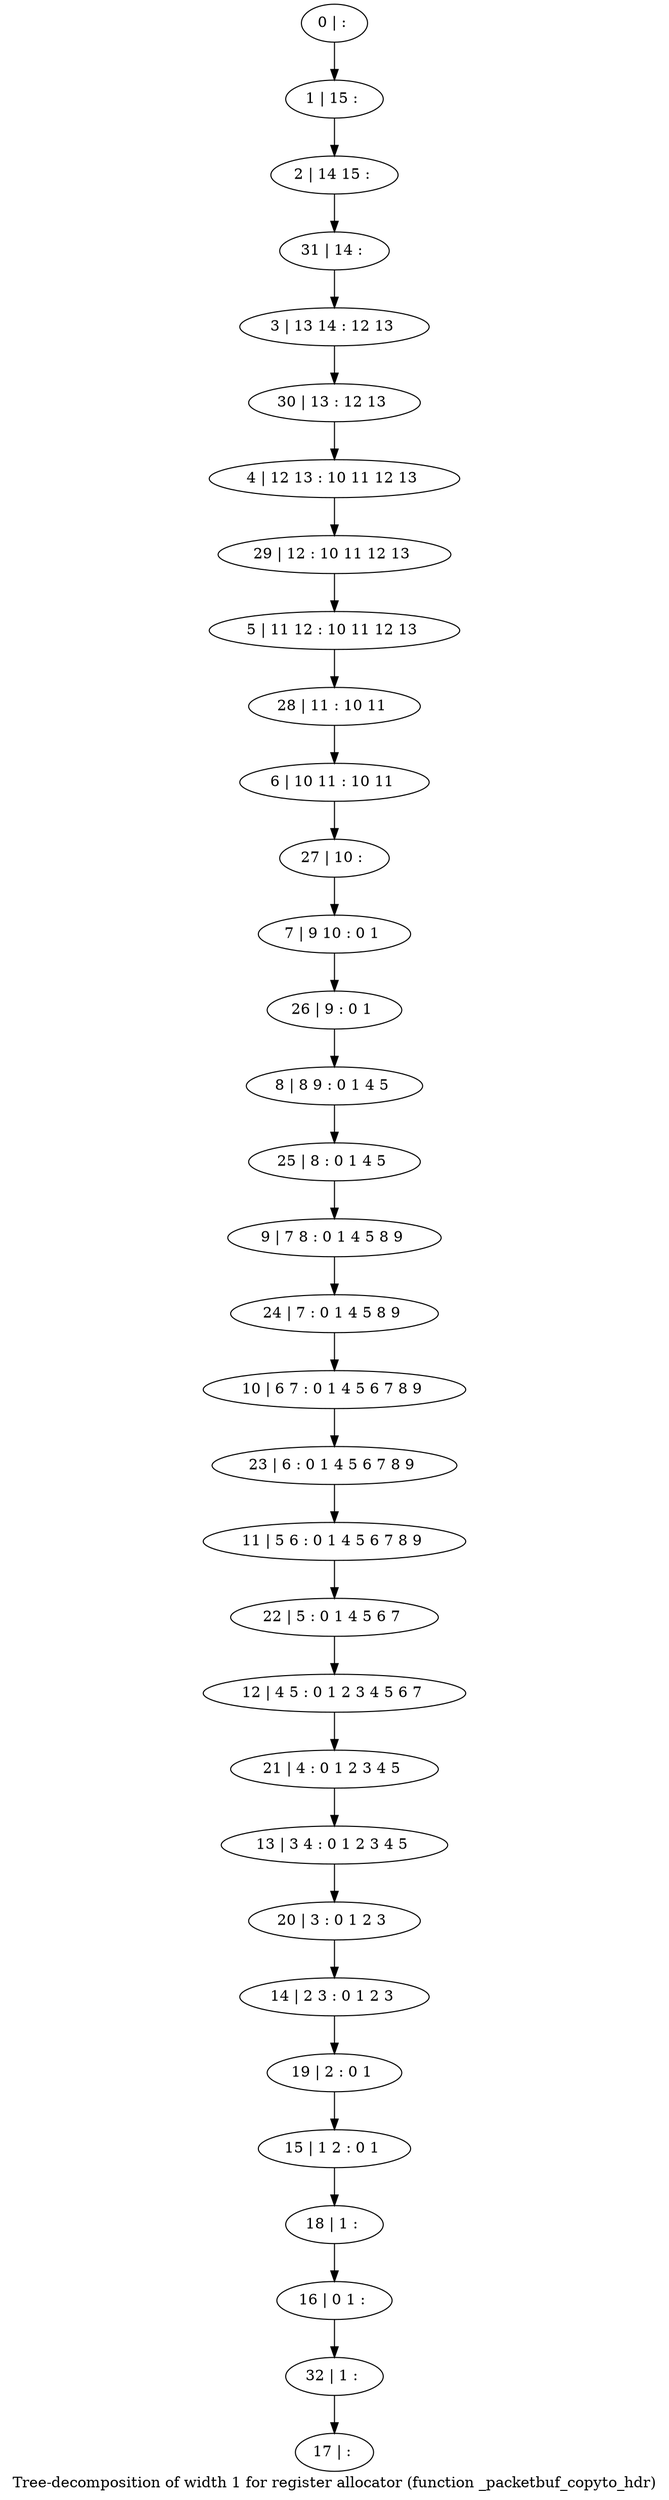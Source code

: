 digraph G {
graph [label="Tree-decomposition of width 1 for register allocator (function _packetbuf_copyto_hdr)"]
0[label="0 | : "];
1[label="1 | 15 : "];
2[label="2 | 14 15 : "];
3[label="3 | 13 14 : 12 13 "];
4[label="4 | 12 13 : 10 11 12 13 "];
5[label="5 | 11 12 : 10 11 12 13 "];
6[label="6 | 10 11 : 10 11 "];
7[label="7 | 9 10 : 0 1 "];
8[label="8 | 8 9 : 0 1 4 5 "];
9[label="9 | 7 8 : 0 1 4 5 8 9 "];
10[label="10 | 6 7 : 0 1 4 5 6 7 8 9 "];
11[label="11 | 5 6 : 0 1 4 5 6 7 8 9 "];
12[label="12 | 4 5 : 0 1 2 3 4 5 6 7 "];
13[label="13 | 3 4 : 0 1 2 3 4 5 "];
14[label="14 | 2 3 : 0 1 2 3 "];
15[label="15 | 1 2 : 0 1 "];
16[label="16 | 0 1 : "];
17[label="17 | : "];
18[label="18 | 1 : "];
19[label="19 | 2 : 0 1 "];
20[label="20 | 3 : 0 1 2 3 "];
21[label="21 | 4 : 0 1 2 3 4 5 "];
22[label="22 | 5 : 0 1 4 5 6 7 "];
23[label="23 | 6 : 0 1 4 5 6 7 8 9 "];
24[label="24 | 7 : 0 1 4 5 8 9 "];
25[label="25 | 8 : 0 1 4 5 "];
26[label="26 | 9 : 0 1 "];
27[label="27 | 10 : "];
28[label="28 | 11 : 10 11 "];
29[label="29 | 12 : 10 11 12 13 "];
30[label="30 | 13 : 12 13 "];
31[label="31 | 14 : "];
32[label="32 | 1 : "];
0->1 ;
1->2 ;
18->16 ;
15->18 ;
19->15 ;
14->19 ;
20->14 ;
13->20 ;
21->13 ;
12->21 ;
22->12 ;
11->22 ;
23->11 ;
10->23 ;
24->10 ;
9->24 ;
25->9 ;
8->25 ;
26->8 ;
7->26 ;
27->7 ;
6->27 ;
28->6 ;
5->28 ;
29->5 ;
4->29 ;
30->4 ;
3->30 ;
31->3 ;
2->31 ;
32->17 ;
16->32 ;
}
